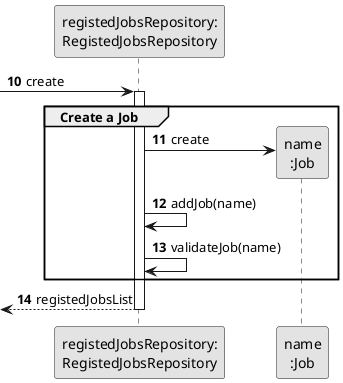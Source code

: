 @startuml
skinparam monochrome true
skinparam packageStyle rectangle
skinparam shadowing false

participant "registedJobsRepository:\nRegistedJobsRepository" as RegistedJobsRepository
participant "name\n:Job" as PROFISSAO

autonumber 10
-> RegistedJobsRepository: create
activate RegistedJobsRepository

    group Create a Job

        RegistedJobsRepository -> PROFISSAO**: create
        RegistedJobsRepository -> RegistedJobsRepository: addJob(name)

            RegistedJobsRepository -> RegistedJobsRepository: validateJob(name)

    end

    <-- RegistedJobsRepository : registedJobsList

deactivate RegistedJobsRepository


@enduml